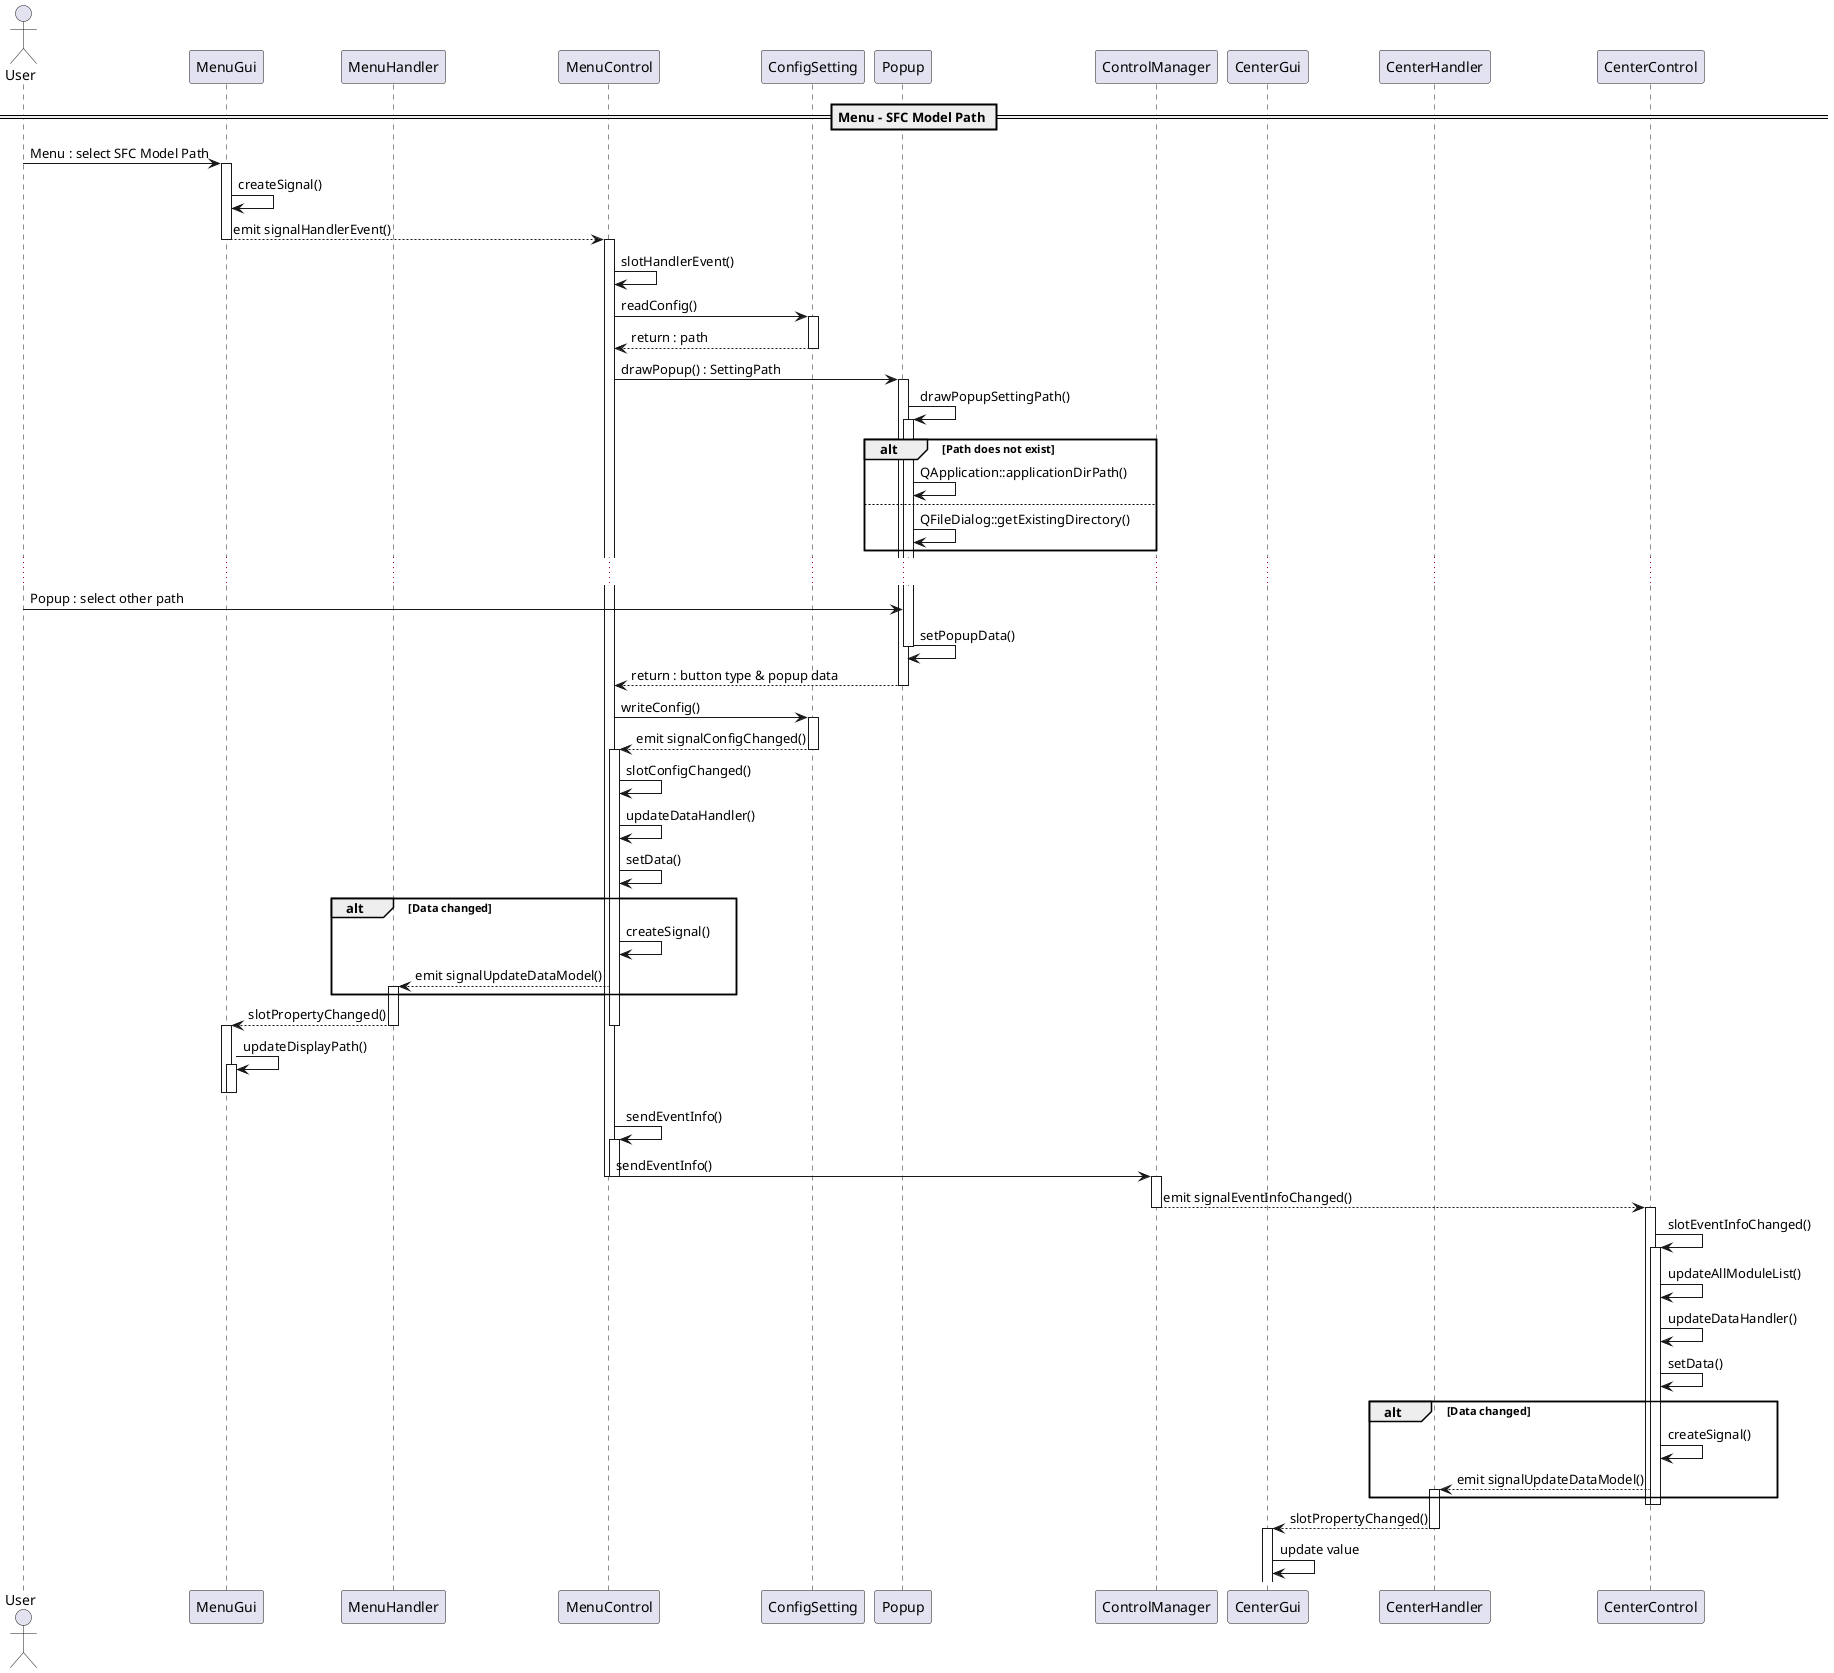 @startuml

== Menu - SFC Model Path ==

actor User order 10

participant MenuGui order 10
participant MenuHandler order 20
participant MenuControl order 30

participant ConfigSetting order 40
participant Popup order 50
participant ControlManager order 60

participant CenterGui order 70
participant CenterHandler order 80
participant CenterControl order 90



User -> MenuGui: Menu : select SFC Model Path

activate MenuGui
    MenuGui -> MenuGui : createSignal()
    MenuGui --> MenuControl : emit signalHandlerEvent()
deactivate MenuGui

activate MenuControl
    MenuControl -> MenuControl : slotHandlerEvent()

    MenuControl -> ConfigSetting : readConfig()
    activate ConfigSetting
        MenuControl <-- ConfigSetting : return : path
    deactivate ConfigSetting

    MenuControl -> Popup : drawPopup() : SettingPath

    activate Popup
        Popup -> Popup : drawPopupSettingPath()

        activate Popup
            alt Path does not exist
                Popup -> Popup : QApplication::applicationDirPath()
            else
                Popup -> Popup : QFileDialog::getExistingDirectory()
            end

...
User -> Popup : Popup : select other path

            Popup -> Popup : setPopupData()
        deactivate Popup

        MenuControl <-- Popup : return : button type & popup data
    deactivate Popup

    MenuControl -> ConfigSetting : writeConfig()
    activate ConfigSetting
    MenuControl <-- ConfigSetting : emit signalConfigChanged()
    deactivate ConfigSetting

    activate MenuControl
        MenuControl -> MenuControl : slotConfigChanged()
        MenuControl -> MenuControl : updateDataHandler()
        MenuControl -> MenuControl : setData()
        alt Data changed
            MenuControl -> MenuControl : createSignal()
            MenuControl --> MenuHandler : emit signalUpdateDataModel()
            activate MenuHandler
        end

        MenuHandler --> MenuGui : slotPropertyChanged()
        deactivate MenuHandler
    deactivate MenuControl

    activate MenuGui
        MenuGui -> MenuGui : updateDisplayPath()
        activate MenuGui
        deactivate MenuGui
    deactivate MenuGui




    MenuControl -> MenuControl : sendEventInfo()
    activate MenuControl
        MenuControl -> ControlManager : sendEventInfo()
    deactivate MenuControl
deactivate MenuControl

activate ControlManager
    ControlManager --> CenterControl : emit signalEventInfoChanged()
deactivate ControlManager

activate CenterControl
    CenterControl -> CenterControl : slotEventInfoChanged()
    activate CenterControl
        CenterControl -> CenterControl : updateAllModuleList()
    ' deactivate CenterControl







        CenterControl -> CenterControl : updateDataHandler()
        CenterControl -> CenterControl : setData()
        alt Data changed
            CenterControl -> CenterControl : createSignal()
            CenterControl --> CenterHandler : emit signalUpdateDataModel()
            activate CenterHandler

        end
    deactivate CenterControl
deactivate CenterControl

        CenterHandler --> CenterGui : slotPropertyChanged()
        deactivate CenterHandler

activate CenterGui
    CenterGui -> CenterGui : update value
' deactivate CenterGui


@enduml
